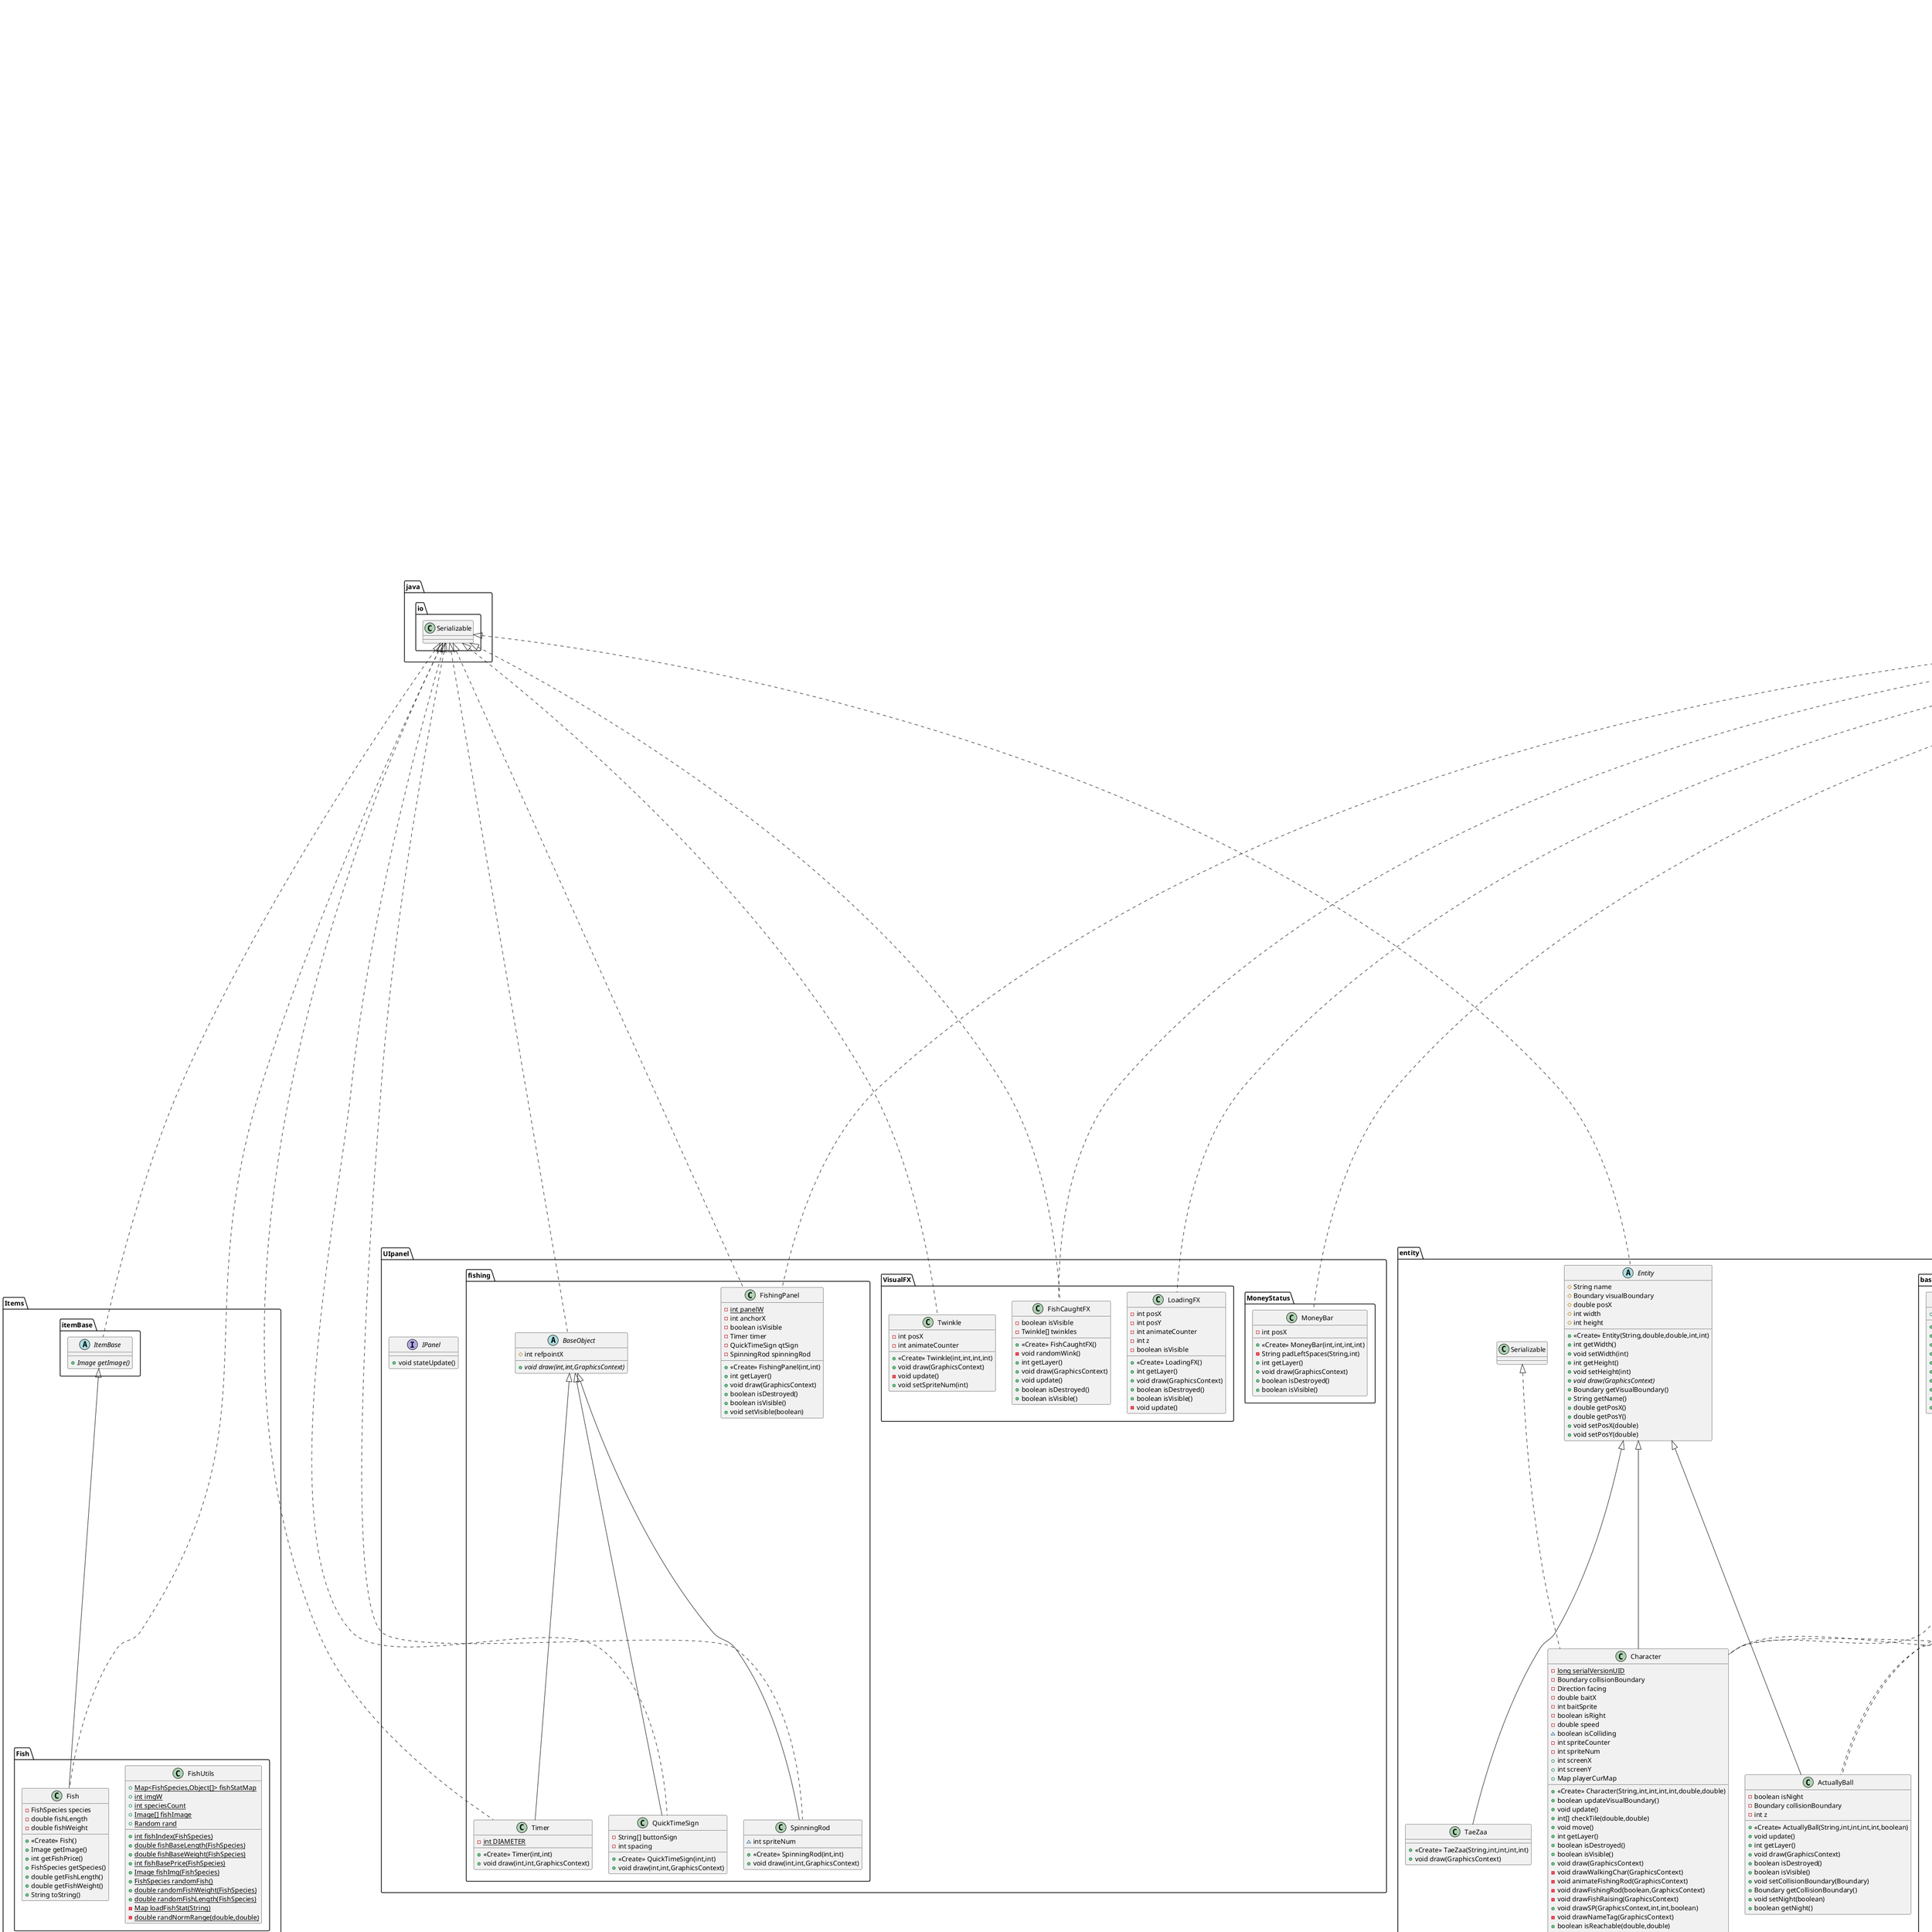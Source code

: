 @startuml
class Renderer.AudioAsset {
+ {static} AudioClip baitRetrieve
+ {static} MediaPlayer BGM
+ {static} void setMusicVolume(double)
+ {static} void playBGM(boolean)
+ {static} void playFootsteps(boolean)
+ {static} void playRopeTension(boolean)
- {static} MediaPlayer loadMedia(String)
- {static} AudioClip loadAudioClip(String)
- {static} void playMusic(MediaPlayer,boolean)
- {static} void setLoop(MediaPlayer)
}
class Renderer.RenderableHolder {
- {static} RenderableHolder instance
- ArrayList<IRenderable> elements
- Comparator<IRenderable> layerComparator
+ <<Create>> RenderableHolder()
+ {static} RenderableHolder getInstance()
+ void add(IRenderable)
+ void resetElements()
+ void update()
+ void doBGM()
+ ArrayList<IRenderable> getElements()
}
class entity.base.Boundary {
- int posX
+ <<Create>> Boundary(int,int,int,int)
+ <<Create>> Boundary(int,int)
+ int left()
+ int top()
+ int right()
+ int bottom()
+ boolean isOverlapsed(Boundary)
+ void setPosX(int)
+ void setPosY(int)
+ int getWidth()
+ void setWidth(int)
+ int getHeight()
+ void setHeight(int)
+ void setByCenterX(int)
+ void setByCenterY(int)
+ int getCenterX()
+ int getCenterY()
+ int getPosX()
+ int getPosY()
}
class UIcontainer.SideLineStroke {
- {static} Rectangle rect1
- {static} Rectangle rect2
+ <<Create>> SideLineStroke(StackPane)
+ {static} void setVisible(boolean)
}
class Renderer.GameScreen {
+ {static} int screenWidth
+ {static} int screenHeight
+ <<Create>> GameScreen(double,double)
+ void paintComponent()
}
class entity.Character {
- {static} long serialVersionUID
- Boundary collisionBoundary
- Direction facing
- double baitX
- int baitSprite
- boolean isRight
- double speed
~ boolean isColliding
- int spriteCounter
- int spriteNum
+ int screenX
+ int screenY
+ Map playerCurMap
+ <<Create>> Character(String,int,int,int,int,double,double)
+ boolean updateVisualBoundary()
+ void update()
+ int[] checkTile(double,double)
+ void move()
+ int getLayer()
+ boolean isDestroyed()
+ boolean isVisible()
+ void draw(GraphicsContext)
- void drawWalkingChar(GraphicsContext)
- void animateFishingRod(GraphicsContext)
- void drawFishingRod(boolean,GraphicsContext)
- void drawFishRaising(GraphicsContext)
+ void drawSP(GraphicsContext,int,int,boolean)
- void drawNameTag(GraphicsContext)
+ boolean isReachable(double,double)
+ boolean isWarpable()
+ void setValidPOS(Map)
+ Boundary getCollisionBoundary()
+ Direction getDirection()
+ void setDirection(Direction)
+ void setIsRightToClicked(double)
+ double getSpeed()
+ void setSpeed(double)
+ void setBaitX(double)
+ void setBaitY(double)
+ void setBaitProgress(double)
+ void animateBating()
}
class UIcontainer.Option.OptionPuss {
- StackPane root
- {static} MenuButton menu
+ <<Create>> OptionPuss(StackPane)
+ {static} void setVisible(boolean)
+ void update()
}
class UIpanel.VisualFX.LoadingFX {
- int posX
- int posY
- int animateCounter
- int z
- boolean isVisible
+ <<Create>> LoadingFX()
+ int getLayer()
+ void draw(GraphicsContext)
+ boolean isDestroyed()
+ boolean isVisible()
- void update()
}
class UIcontainer.Option.OptionMenu {
- StackPane root
- {static} MenuButton menu
+ <<Create>> OptionMenu(StackPane)
+ {static} void setVisible(boolean)
+ void update()
}
interface UIpanel.IPanel {
+ void stateUpdate()
}
class Input.KeyMap {
+ {static} int keyAmount
+ {static} int W
+ {static} int A
+ {static} int S
+ {static} int D
+ {static} int UP
+ {static} int LEFT
+ {static} int DOWN
+ {static} int RIGHT
+ {static} int SPACE
}
class UIpanel.fishing.FishingPanel {
- {static} int panelW
- int anchorX
- boolean isVisible
- Timer timer
- QuickTimeSign qtSign
- SpinningRod spinningRod
+ <<Create>> FishingPanel(int,int)
+ int getLayer()
+ void draw(GraphicsContext)
+ boolean isDestroyed()
+ boolean isVisible()
+ void setVisible(boolean)
}
class UIpanel.VisualFX.FishCaughtFX {
- boolean isVisible
- Twinkle[] twinkles
+ <<Create>> FishCaughtFX()
- void randomWink()
+ int getLayer()
+ void draw(GraphicsContext)
+ void update()
+ boolean isDestroyed()
+ boolean isVisible()
}
class UIcontainer.Menu.PauseButtonList {
- StackPane root
- {static} MenuButton continuePlay
- {static} MenuButton option
- {static} MenuButton menu
- {static} MenuButton exit
- {static} MenuButton fish
+ <<Create>> PauseButtonList(StackPane)
+ {static} void setVisible(boolean)
+ void update()
}
class Items.Fish.FishUtils {
+ {static} Map<FishSpecies,Object[]> fishStatMap
+ {static} int imgW
+ {static} int speciesCount
+ {static} Image[] fishImage
+ {static} Random rand
+ {static} int fishIndex(FishSpecies)
+ {static} double fishBaseLength(FishSpecies)
+ {static} double fishBaseWeight(FishSpecies)
+ {static} int fishBasePrice(FishSpecies)
+ {static} Image fishImg(FishSpecies)
+ {static} FishSpecies randomFish()
+ {static} double randomFishWeight(FishSpecies)
+ {static} double randomFishLength(FishSpecies)
- {static} Map loadFishStat(String)
- {static} double randNormRange(double,double)
}
class Input.InputUtils {
+ {static} double mouseX
+ {static} boolean mouseOnScreen
- {static} boolean isLeftDown
- {static} boolean isLeftClickedLastTick
- {static} boolean[] keyPressed
- {static} boolean[] keyTriggered
+ {static} void mouseLeftDown()
+ {static} void mouseLeftRelease()
+ {static} void keyPressed(int)
+ {static} void keyReleased(int)
+ {static} boolean isLeftClickDown()
+ {static} boolean isLeftClickTriggered()
+ {static} boolean isKeyDown(int)
+ {static} boolean isKeyTriggered(int)
+ {static} void updateInputState()
}
interface entity.base.Collidable {
+ Boundary getCollisionBoundary()
+ {static} boolean isCollide(Collidable,Collidable)
}
class map.Map {
+ {static} int tileSize
- MapName mapName
- int mapWidth
- int mapHeight
- int physicalWidth
- int spriteCounter
- int spriteNum
- TileType[][] tileMatrix
- WritableImage croppedTile
+ <<Create>> Map(TileType[][])
+ <<Create>> Map()
+ <<Create>> Map(String)
+ void drawEveryTiles(GraphicsContext)
+ void drawCamView(GraphicsContext)
+ boolean isCollidable(int,int)
+ void update()
- void waterTileUpdate()
- int snapToGrid(double)
+ int getLayer()
+ void draw(GraphicsContext)
+ boolean isDestroyed()
+ boolean isVisible()
+ int getMapWidth()
+ int getMapHeight()
+ int getPhysicalWidth()
+ int getPhysicalHeight()
+ int getTileSize()
+ MapName getMapName()
+ void setMapList(MapName)
+ TileType clickedTile()
}
class UIcontainer.Menu.MenuButton {
~ GameState state
+ <<Create>> MenuButton(Image,int,int,GameState)
+ void pressButton()
}
class UIpanel.fishing.Timer {
- {static} int DIAMETER
+ <<Create>> Timer(int,int)
+ void draw(int,int,GraphicsContext)
}
class UIcontainer.Menu.MenuButtonList {
- StackPane root
- {static} MenuButton start
- {static} MenuButton load
- {static} MenuButton option
- {static} MenuButton exit
- {static} ImageView logo
+ <<Create>> MenuButtonList(StackPane)
+ {static} void setVisible(boolean)
+ void update()
}
class UIcontainer.ListFish.ListFish {
- {static} FishPicture[] listF
+ <<Create>> ListFish()
+ void checkFound()
+ {static} void setOn(boolean)
+ void update()
}
class UIcontainer.Option.OptionFish {
- StackPane root
- {static} MenuButton menu
+ <<Create>> OptionFish(StackPane)
+ {static} void setVisible(boolean)
+ void update()
}
class UIcontainer.Menu.HomeButton {
+ <<Create>> HomeButton(Image,int)
+ void pressButton()
}
interface entity.base.Movable {
+ {static} double sqrt2
+ void update()
+ void move()
+ Direction getDirection()
+ void setDirection(Direction)
+ double getSpeed()
+ void setSpeed(double)
+ {static} Direction toDirection(int)
+ {static} Direction directionByKeyboard()
+ {static} double deltaX(double,Direction)
+ {static} double deltaY(double,Direction)
}
class Main {
+ {static} long lastFrameST
+ {static} void main(String[])
+ void start(Stage)
}
class UIpanel.fishing.QuickTimeSign {
- String[] buttonSign
- int spacing
+ <<Create>> QuickTimeSign(int,int)
+ void draw(int,int,GraphicsContext)
}
class UIcontainer.MapChanger.ButtonList {
- StackPane root
- {static} MapChanger logo_river
- {static} MapChanger logo_sea
- {static} MapChanger logo_waterfall
- {static} HomeButton logo_fire
+ <<Create>> ButtonList(StackPane)
+ {static} void setVisible(boolean)
+ {static} void setAllValid()
+ {static} void checkDistace()
+ void CheckMap()
+ void update()
}
class entity.ActuallyBall {
- boolean isNight
- Boundary collisionBoundary
- int z
+ <<Create>> ActuallyBall(String,int,int,int,int,boolean)
+ void update()
+ int getLayer()
+ void draw(GraphicsContext)
+ boolean isDestroyed()
+ boolean isVisible()
+ void setCollisionBoundary(Boundary)
+ Boundary getCollisionBoundary()
+ void setNight(boolean)
+ boolean getNight()
}
class entity.TaeZaa {
+ <<Create>> TaeZaa(String,int,int,int,int)
+ void draw(GraphicsContext)
}
class Renderer.ResourcesLoader {
+ {static} String demo_map
+ {static} String River_map
+ {static} String Beach_map
+ {static} String Waterfall_map
+ {static} String Loading_map
+ {static} Image ballsri
+ {static} Image fishing_rodSP
+ {static} Image spin_rodSP
+ {static} WritableImage wood
+ {static} WritableImage dirt16
+ {static} WritableImage water16
+ {static} WritableImage water16_2
+ {static} WritableImage grass
+ {static} WritableImage grass_water_up
+ {static} WritableImage grass_water_down
+ {static} WritableImage sand
+ {static} WritableImage load
+ {static} Image logo_river
+ {static} Image logo_sea
+ {static} Image logo_waterfall
+ {static} Image logo_fire
+ {static} Image logo_river_B
+ {static} Image logo_sea_B
+ {static} Image logo_waterfall_B
+ {static} Image logo_fire_B
+ {static} Image rpg
+ {static} Image button_play
+ {static} Image button_load
+ {static} Image button_option
+ {static} Image button_resume
+ {static} Image button_exit
+ {static} Image button_menu
+ {static} Image button_fish
+ {static} Image block
+ {static} Image moneyBarImg
+ {static} Image w1
+ {static} Image fireworkSP
+ {static} Image loadingSP
+ {static} Image logo
+ {static} WritableImage[] fireworks
+ {static} WritableImage[] fishingRod
+ {static} WritableImage[] spin_rod
+ {static} WritableImage[] loadings
+ {static} LogicController saveLogic
+ {static} LogicController defaultLogic
+ {static} FishingPanel fishingPanel
+ {static} FishCaughtFX fishCaughtFX
+ {static} Character mainChar
+ {static} MoneyBar moneyBar
+ {static} String saveData
+ {static} String newsaveData
+ {static} int sceneW
+ {static} int sceneH
- {static} void loadGameObjects()
- {static} WritableImage[] loadFishing_rod()
- {static} WritableImage[] loadFireworks()
- {static} WritableImage[] loadSpinRod()
}
class Items.Fish.Fish {
- FishSpecies species
- double fishLength
- double fishWeight
+ <<Create>> Fish()
+ Image getImage()
+ int getFishPrice()
+ FishSpecies getSpecies()
+ double getFishLength()
+ double getFishWeight()
+ String toString()
}
class UIcontainer.ListFish.FishPicture {
- String name
- Image image
- ImageView fish
- boolean isFound
- int sizex
- int sizey
+ <<Create>> FishPicture(String,Image,boolean)
+ void setFound(boolean)
}
class UIpanel.fishing.SpinningRod {
~ int spriteNum
+ <<Create>> SpinningRod(int,int)
+ void draw(int,int,GraphicsContext)
}
class UIcontainer.UIcontainer {
+ {static} ListFish listFish
+ ButtonList buttonlists
+ MenuButtonList menuButtonList
+ PauseButtonList pauseButtonList
+ OptionMenu optionMenu
+ OptionPuss optionPuss
+ OptionFish optionFish
+ SideLineStroke s
+ <<Create>> UIcontainer(StackPane)
+ void update()
}
abstract class UIcontainer.UIButton {
- boolean isVisible
- int sizex
- int sizey
- boolean isSquare
+ <<Create>> UIButton(Image,int,int,boolean)
+ {abstract}void pressButton()
}
abstract class UIpanel.fishing.BaseObject {
# int refpointX
+ {abstract}void draw(int,int,GraphicsContext)
}
abstract class Items.itemBase.ItemBase {
+ {abstract}Image getImage()
}
abstract class entity.Entity {
# String name
# Boundary visualBoundary
# double posX
# int width
# int height
+ <<Create>> Entity(String,double,double,int,int)
+ int getWidth()
+ void setWidth(int)
+ int getHeight()
+ void setHeight(int)
+ {abstract}void draw(GraphicsContext)
+ Boundary getVisualBoundary()
+ String getName()
+ double getPosX()
+ double getPosY()
+ void setPosX(double)
+ void setPosY(double)
}
interface Renderer.IRenderable {
+ int getLayer()
+ void draw(GraphicsContext)
+ boolean isDestroyed()
+ boolean isVisible()
}
class UIcontainer.MapChanger.MapChanger {
- Image image
- Image blockedImage
- String map
+ boolean isBlocked
+ boolean isAvalaible
+ <<Create>> MapChanger(Image,Image,int,String)
+ void pressButton()
+ void setAvalaible(boolean)
+ void setBlocked(boolean)
+ void setValid()
}
class Logic.LogicController {
- {static} LogicController instance
- ArrayList<Movable> movableEntities
- ArrayList<Collidable> collidableEntities
- Character mainChar
- Map currentMap
- Map nextMap
- int money
- int MapLoadingT
- boolean isSetup
- boolean buttonTriggered
- GameState menuOpuss
- boolean isResume
- boolean isMenu
- boolean[] fishAchievement
- double sfxVolume
- GameState gameState
- int timeCount
- double warpDist
- double initFishingDur
- boolean[] qtState
- int trigCount
- {static} double trigPenalty
- {static} int CongratAnimateDur
- Fish caughtFish
+ <<Create>> LogicController()
+ {static} LogicController getInstance()
+ void addMovable(Movable)
+ void addCollidable(Collidable)
+ void update()
+ void mainMenu()
+ void newGame()
+ void pauseMenu()
- void LoadHoldingScreen()
+ void resume()
+ void save(String)
+ void loadGame(String)
+ void optionm()
+ void optionp()
+ void listFish()
+ void exit()
+ void loading()
- void loadedMap()
- void walkingState()
+ void startBaiting()
- void baitingState()
- void fishingState()
- void qtKeyProcess(int,int)
+ void startFishing(int)
+ void startFishing()
- void nextQTEvent()
- void afterFishingState()
- void fishRaisingState()
- void finishFishing(boolean)
+ ArrayList<Movable> getMovableEntities()
+ ArrayList<Collidable> getCollidableEntities()
+ Character getMainChar()
+ void setMainChar(Character)
+ Double getAnchorX()
+ Double getAnchorY()
+ void setCurrentMap(Map)
+ Map getCurrentMap()
+ GameState getGameState()
+ void setGameState(GameState)
+ double getInitFishingDur()
+ void setInitFishingDur(double)
+ double getFishingTimeCount()
+ double getFishingTimeRatio()
+ void setFishingTimeCount(double)
+ boolean[] getQtState()
+ void setQtState(boolean[])
+ Map getNextMap()
+ void setNextMap(Map)
+ int getMapLoadingT()
+ void setMapLoadingT(int)
+ boolean isSetup()
+ void setSetup(boolean)
+ boolean isButtonTriggered()
+ void setButtonTriggered(boolean)
+ double getWarpDist()
+ GameState getMenuOpuss()
+ void setMenuOpuss(GameState)
+ boolean isFishCaught()
+ Fish getCaughtFish()
+ boolean isMenu()
+ void setMenu(boolean)
+ int getMoney()
+ void setMoney(int)
+ void addMoney(int)
+ boolean[] getFishAchievement()
+ void setMusicVolume(double)
+ {static} double getSFXVol()
+ {static} double getMusicVol()
}
class UIpanel.VisualFX.Twinkle {
- int posX
- int animateCounter
+ <<Create>> Twinkle(int,int,int,int)
+ void draw(GraphicsContext)
- void update()
+ void setSpriteNum(int)
}
class Renderer.GameScreenUtils {
+ {static} void addListener(GameScreen)
}
class UIpanel.MoneyStatus.MoneyBar {
- int posX
+ <<Create>> MoneyBar(int,int,int,int)
- String padLeftSpaces(String,int)
+ int getLayer()
+ void draw(GraphicsContext)
+ boolean isDestroyed()
+ boolean isVisible()
}


entity.base.Serializable <|.. entity.base.Boundary
javafx.scene.canvas.Canvas <|-- Renderer.GameScreen
Renderer.IRenderable <|.. entity.Character
entity.base.Movable <|.. entity.Character
entity.base.Collidable <|.. entity.Character
entity.Serializable <|.. entity.Character
entity.Entity <|-- entity.Character
Renderer.IRenderable <|.. UIpanel.VisualFX.LoadingFX
Renderer.IRenderable <|.. UIpanel.fishing.FishingPanel
java.io.Serializable <|.. UIpanel.fishing.FishingPanel
Renderer.IRenderable <|.. UIpanel.VisualFX.FishCaughtFX
java.io.Serializable <|.. UIpanel.VisualFX.FishCaughtFX
Renderer.IRenderable <|.. map.Map
map.Serializable <|.. map.Map
UIcontainer.UIButton <|-- UIcontainer.Menu.MenuButton
java.io.Serializable <|.. UIpanel.fishing.Timer
UIpanel.fishing.BaseObject <|-- UIpanel.fishing.Timer
javafx.scene.layout.GridPane <|-- UIcontainer.ListFish.ListFish
UIcontainer.UIButton <|-- UIcontainer.Menu.HomeButton
javafx.application.Application <|-- Main
java.io.Serializable <|.. UIpanel.fishing.QuickTimeSign
UIpanel.fishing.BaseObject <|-- UIpanel.fishing.QuickTimeSign
entity.base.Collidable <|.. entity.ActuallyBall
Renderer.IRenderable <|.. entity.ActuallyBall
entity.Entity <|-- entity.ActuallyBall
entity.Entity <|-- entity.TaeZaa
java.io.Serializable <|.. Items.Fish.Fish
Items.itemBase.ItemBase <|-- Items.Fish.Fish
javafx.scene.layout.VBox <|-- UIcontainer.ListFish.FishPicture
java.io.Serializable <|.. UIpanel.fishing.SpinningRod
UIpanel.fishing.BaseObject <|-- UIpanel.fishing.SpinningRod
javafx.scene.image.ImageView <|-- UIcontainer.UIButton
java.io.Serializable <|.. UIpanel.fishing.BaseObject
java.io.Serializable <|.. Items.itemBase.ItemBase
java.io.Serializable <|.. entity.Entity
UIcontainer.UIButton <|-- UIcontainer.MapChanger.MapChanger
Logic.Serializable <|.. Logic.LogicController
java.io.Serializable <|.. UIpanel.VisualFX.Twinkle
Renderer.IRenderable <|.. UIpanel.MoneyStatus.MoneyBar
@enduml